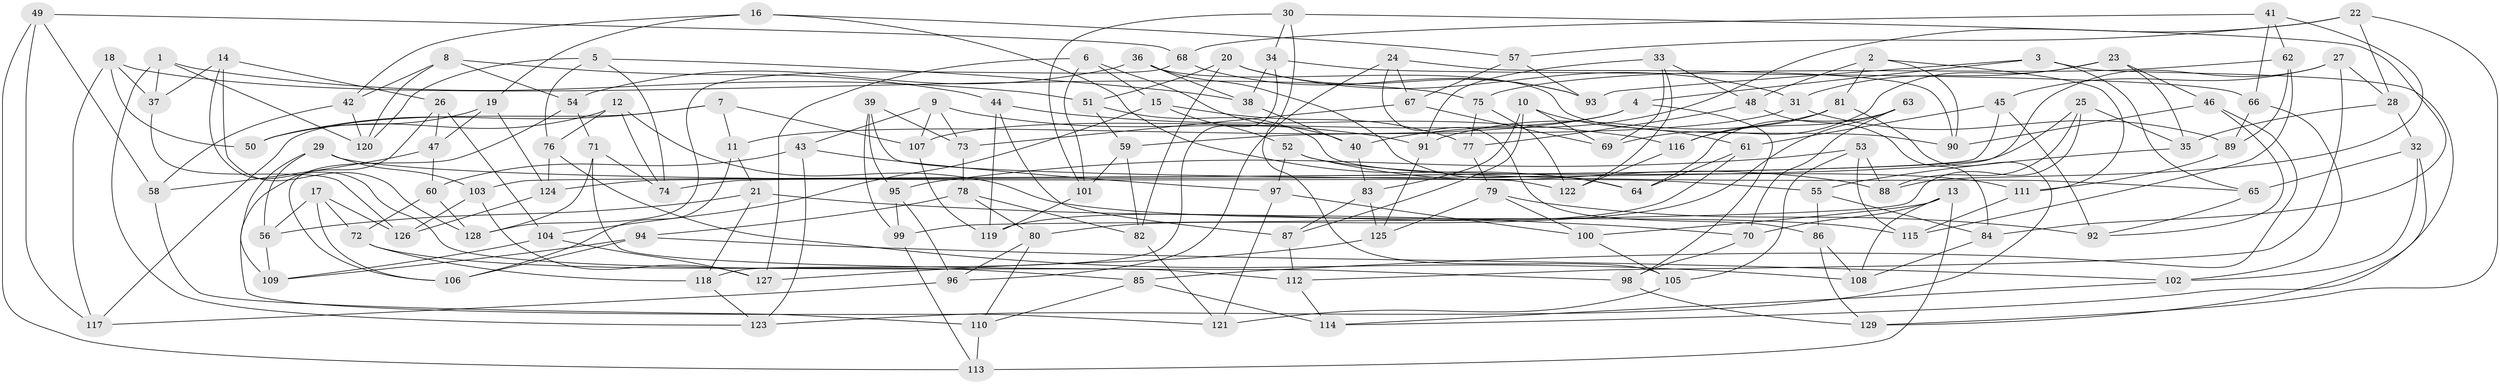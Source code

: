 // Generated by graph-tools (version 1.1) at 2025/11/02/27/25 16:11:50]
// undirected, 129 vertices, 258 edges
graph export_dot {
graph [start="1"]
  node [color=gray90,style=filled];
  1;
  2;
  3;
  4;
  5;
  6;
  7;
  8;
  9;
  10;
  11;
  12;
  13;
  14;
  15;
  16;
  17;
  18;
  19;
  20;
  21;
  22;
  23;
  24;
  25;
  26;
  27;
  28;
  29;
  30;
  31;
  32;
  33;
  34;
  35;
  36;
  37;
  38;
  39;
  40;
  41;
  42;
  43;
  44;
  45;
  46;
  47;
  48;
  49;
  50;
  51;
  52;
  53;
  54;
  55;
  56;
  57;
  58;
  59;
  60;
  61;
  62;
  63;
  64;
  65;
  66;
  67;
  68;
  69;
  70;
  71;
  72;
  73;
  74;
  75;
  76;
  77;
  78;
  79;
  80;
  81;
  82;
  83;
  84;
  85;
  86;
  87;
  88;
  89;
  90;
  91;
  92;
  93;
  94;
  95;
  96;
  97;
  98;
  99;
  100;
  101;
  102;
  103;
  104;
  105;
  106;
  107;
  108;
  109;
  110;
  111;
  112;
  113;
  114;
  115;
  116;
  117;
  118;
  119;
  120;
  121;
  122;
  123;
  124;
  125;
  126;
  127;
  128;
  129;
  1 -- 123;
  1 -- 51;
  1 -- 120;
  1 -- 37;
  2 -- 48;
  2 -- 111;
  2 -- 81;
  2 -- 90;
  3 -- 4;
  3 -- 93;
  3 -- 114;
  3 -- 65;
  4 -- 107;
  4 -- 11;
  4 -- 98;
  5 -- 74;
  5 -- 120;
  5 -- 38;
  5 -- 76;
  6 -- 40;
  6 -- 15;
  6 -- 101;
  6 -- 127;
  7 -- 50;
  7 -- 107;
  7 -- 11;
  7 -- 117;
  8 -- 54;
  8 -- 42;
  8 -- 44;
  8 -- 120;
  9 -- 107;
  9 -- 43;
  9 -- 91;
  9 -- 73;
  10 -- 87;
  10 -- 83;
  10 -- 69;
  10 -- 61;
  11 -- 106;
  11 -- 21;
  12 -- 76;
  12 -- 115;
  12 -- 74;
  12 -- 50;
  13 -- 113;
  13 -- 100;
  13 -- 108;
  13 -- 70;
  14 -- 128;
  14 -- 37;
  14 -- 26;
  14 -- 112;
  15 -- 52;
  15 -- 104;
  15 -- 77;
  16 -- 64;
  16 -- 42;
  16 -- 57;
  16 -- 19;
  17 -- 72;
  17 -- 126;
  17 -- 106;
  17 -- 56;
  18 -- 37;
  18 -- 50;
  18 -- 117;
  18 -- 75;
  19 -- 50;
  19 -- 47;
  19 -- 124;
  20 -- 31;
  20 -- 93;
  20 -- 51;
  20 -- 82;
  21 -- 70;
  21 -- 118;
  21 -- 56;
  22 -- 129;
  22 -- 57;
  22 -- 28;
  22 -- 40;
  23 -- 31;
  23 -- 46;
  23 -- 35;
  23 -- 69;
  24 -- 67;
  24 -- 96;
  24 -- 90;
  24 -- 86;
  25 -- 99;
  25 -- 88;
  25 -- 124;
  25 -- 35;
  26 -- 121;
  26 -- 47;
  26 -- 104;
  27 -- 45;
  27 -- 74;
  27 -- 112;
  27 -- 28;
  28 -- 35;
  28 -- 32;
  29 -- 103;
  29 -- 55;
  29 -- 109;
  29 -- 56;
  30 -- 105;
  30 -- 101;
  30 -- 84;
  30 -- 34;
  31 -- 59;
  31 -- 89;
  32 -- 129;
  32 -- 65;
  32 -- 102;
  33 -- 122;
  33 -- 48;
  33 -- 69;
  33 -- 91;
  34 -- 66;
  34 -- 38;
  34 -- 118;
  35 -- 55;
  36 -- 38;
  36 -- 64;
  36 -- 54;
  36 -- 90;
  37 -- 126;
  38 -- 40;
  39 -- 95;
  39 -- 73;
  39 -- 122;
  39 -- 99;
  40 -- 83;
  41 -- 68;
  41 -- 88;
  41 -- 62;
  41 -- 66;
  42 -- 120;
  42 -- 58;
  43 -- 97;
  43 -- 123;
  43 -- 60;
  44 -- 116;
  44 -- 87;
  44 -- 119;
  45 -- 103;
  45 -- 61;
  45 -- 92;
  46 -- 92;
  46 -- 85;
  46 -- 90;
  47 -- 60;
  47 -- 58;
  48 -- 77;
  48 -- 84;
  49 -- 58;
  49 -- 113;
  49 -- 117;
  49 -- 68;
  51 -- 65;
  51 -- 59;
  52 -- 111;
  52 -- 97;
  52 -- 88;
  53 -- 88;
  53 -- 115;
  53 -- 105;
  53 -- 95;
  54 -- 71;
  54 -- 106;
  55 -- 86;
  55 -- 84;
  56 -- 109;
  57 -- 93;
  57 -- 67;
  58 -- 110;
  59 -- 82;
  59 -- 101;
  60 -- 128;
  60 -- 72;
  61 -- 119;
  61 -- 64;
  62 -- 89;
  62 -- 115;
  62 -- 75;
  63 -- 64;
  63 -- 116;
  63 -- 70;
  63 -- 80;
  65 -- 92;
  66 -- 102;
  66 -- 89;
  67 -- 69;
  67 -- 73;
  68 -- 128;
  68 -- 93;
  70 -- 98;
  71 -- 98;
  71 -- 74;
  71 -- 128;
  72 -- 118;
  72 -- 85;
  73 -- 78;
  75 -- 122;
  75 -- 77;
  76 -- 124;
  76 -- 108;
  77 -- 79;
  78 -- 80;
  78 -- 82;
  78 -- 94;
  79 -- 125;
  79 -- 100;
  79 -- 92;
  80 -- 96;
  80 -- 110;
  81 -- 91;
  81 -- 123;
  81 -- 116;
  82 -- 121;
  83 -- 125;
  83 -- 87;
  84 -- 108;
  85 -- 110;
  85 -- 114;
  86 -- 129;
  86 -- 108;
  87 -- 112;
  89 -- 111;
  91 -- 125;
  94 -- 102;
  94 -- 109;
  94 -- 106;
  95 -- 96;
  95 -- 99;
  96 -- 117;
  97 -- 121;
  97 -- 100;
  98 -- 129;
  99 -- 113;
  100 -- 105;
  101 -- 119;
  102 -- 114;
  103 -- 127;
  103 -- 126;
  104 -- 127;
  104 -- 109;
  105 -- 121;
  107 -- 119;
  110 -- 113;
  111 -- 115;
  112 -- 114;
  116 -- 122;
  118 -- 123;
  124 -- 126;
  125 -- 127;
}
